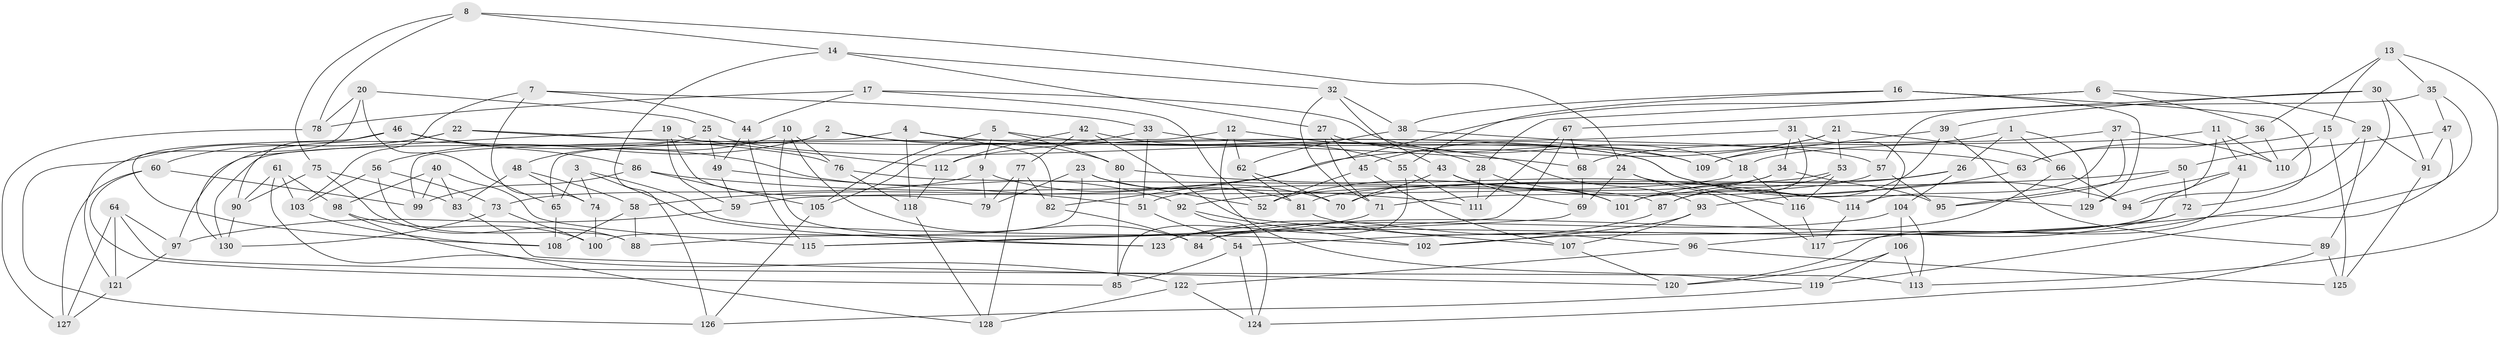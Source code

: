 // coarse degree distribution, {6: 0.5256410256410257, 4: 0.32051282051282054, 5: 0.14102564102564102, 3: 0.01282051282051282}
// Generated by graph-tools (version 1.1) at 2025/24/03/03/25 07:24:26]
// undirected, 130 vertices, 260 edges
graph export_dot {
graph [start="1"]
  node [color=gray90,style=filled];
  1;
  2;
  3;
  4;
  5;
  6;
  7;
  8;
  9;
  10;
  11;
  12;
  13;
  14;
  15;
  16;
  17;
  18;
  19;
  20;
  21;
  22;
  23;
  24;
  25;
  26;
  27;
  28;
  29;
  30;
  31;
  32;
  33;
  34;
  35;
  36;
  37;
  38;
  39;
  40;
  41;
  42;
  43;
  44;
  45;
  46;
  47;
  48;
  49;
  50;
  51;
  52;
  53;
  54;
  55;
  56;
  57;
  58;
  59;
  60;
  61;
  62;
  63;
  64;
  65;
  66;
  67;
  68;
  69;
  70;
  71;
  72;
  73;
  74;
  75;
  76;
  77;
  78;
  79;
  80;
  81;
  82;
  83;
  84;
  85;
  86;
  87;
  88;
  89;
  90;
  91;
  92;
  93;
  94;
  95;
  96;
  97;
  98;
  99;
  100;
  101;
  102;
  103;
  104;
  105;
  106;
  107;
  108;
  109;
  110;
  111;
  112;
  113;
  114;
  115;
  116;
  117;
  118;
  119;
  120;
  121;
  122;
  123;
  124;
  125;
  126;
  127;
  128;
  129;
  130;
  1 -- 109;
  1 -- 26;
  1 -- 129;
  1 -- 66;
  2 -- 129;
  2 -- 80;
  2 -- 56;
  2 -- 130;
  3 -- 74;
  3 -- 65;
  3 -- 123;
  3 -- 102;
  4 -- 118;
  4 -- 82;
  4 -- 99;
  4 -- 63;
  5 -- 80;
  5 -- 9;
  5 -- 93;
  5 -- 105;
  6 -- 29;
  6 -- 36;
  6 -- 28;
  6 -- 82;
  7 -- 33;
  7 -- 103;
  7 -- 74;
  7 -- 44;
  8 -- 75;
  8 -- 14;
  8 -- 24;
  8 -- 78;
  9 -- 70;
  9 -- 79;
  9 -- 73;
  10 -- 48;
  10 -- 123;
  10 -- 84;
  10 -- 76;
  11 -- 18;
  11 -- 41;
  11 -- 110;
  11 -- 94;
  12 -- 28;
  12 -- 119;
  12 -- 65;
  12 -- 62;
  13 -- 113;
  13 -- 35;
  13 -- 15;
  13 -- 36;
  14 -- 27;
  14 -- 126;
  14 -- 32;
  15 -- 63;
  15 -- 125;
  15 -- 110;
  16 -- 129;
  16 -- 38;
  16 -- 55;
  16 -- 72;
  17 -- 18;
  17 -- 52;
  17 -- 78;
  17 -- 44;
  18 -- 116;
  18 -- 59;
  19 -- 130;
  19 -- 79;
  19 -- 59;
  19 -- 112;
  20 -- 121;
  20 -- 65;
  20 -- 25;
  20 -- 78;
  21 -- 53;
  21 -- 45;
  21 -- 66;
  21 -- 58;
  22 -- 60;
  22 -- 126;
  22 -- 68;
  22 -- 76;
  23 -- 81;
  23 -- 100;
  23 -- 52;
  23 -- 79;
  24 -- 116;
  24 -- 117;
  24 -- 69;
  25 -- 97;
  25 -- 94;
  25 -- 49;
  26 -- 70;
  26 -- 101;
  26 -- 104;
  27 -- 45;
  27 -- 71;
  27 -- 109;
  28 -- 111;
  28 -- 101;
  29 -- 89;
  29 -- 94;
  29 -- 91;
  30 -- 91;
  30 -- 117;
  30 -- 67;
  30 -- 39;
  31 -- 112;
  31 -- 34;
  31 -- 114;
  31 -- 101;
  32 -- 71;
  32 -- 38;
  32 -- 43;
  33 -- 109;
  33 -- 105;
  33 -- 51;
  34 -- 52;
  34 -- 51;
  34 -- 95;
  35 -- 47;
  35 -- 54;
  35 -- 57;
  36 -- 110;
  36 -- 63;
  37 -- 110;
  37 -- 114;
  37 -- 68;
  37 -- 95;
  38 -- 62;
  38 -- 57;
  39 -- 87;
  39 -- 89;
  39 -- 109;
  40 -- 99;
  40 -- 115;
  40 -- 83;
  40 -- 98;
  41 -- 120;
  41 -- 84;
  41 -- 129;
  42 -- 112;
  42 -- 107;
  42 -- 55;
  42 -- 77;
  43 -- 101;
  43 -- 70;
  43 -- 69;
  44 -- 49;
  44 -- 115;
  45 -- 52;
  45 -- 107;
  46 -- 86;
  46 -- 92;
  46 -- 90;
  46 -- 108;
  47 -- 119;
  47 -- 50;
  47 -- 91;
  48 -- 74;
  48 -- 58;
  48 -- 83;
  49 -- 59;
  49 -- 51;
  50 -- 92;
  50 -- 95;
  50 -- 72;
  51 -- 54;
  53 -- 116;
  53 -- 81;
  53 -- 87;
  54 -- 85;
  54 -- 124;
  55 -- 85;
  55 -- 111;
  56 -- 73;
  56 -- 88;
  56 -- 103;
  57 -- 95;
  57 -- 71;
  58 -- 88;
  58 -- 108;
  59 -- 97;
  60 -- 85;
  60 -- 127;
  60 -- 99;
  61 -- 98;
  61 -- 90;
  61 -- 122;
  61 -- 103;
  62 -- 70;
  62 -- 81;
  63 -- 93;
  64 -- 127;
  64 -- 113;
  64 -- 97;
  64 -- 121;
  65 -- 108;
  66 -- 102;
  66 -- 94;
  67 -- 68;
  67 -- 115;
  67 -- 111;
  68 -- 69;
  69 -- 115;
  71 -- 88;
  72 -- 84;
  72 -- 96;
  73 -- 100;
  73 -- 130;
  74 -- 100;
  75 -- 90;
  75 -- 83;
  75 -- 88;
  76 -- 118;
  76 -- 87;
  77 -- 79;
  77 -- 82;
  77 -- 128;
  78 -- 127;
  80 -- 114;
  80 -- 85;
  81 -- 96;
  82 -- 84;
  83 -- 120;
  86 -- 105;
  86 -- 111;
  86 -- 99;
  87 -- 123;
  89 -- 124;
  89 -- 125;
  90 -- 130;
  91 -- 125;
  92 -- 124;
  92 -- 102;
  93 -- 102;
  93 -- 107;
  96 -- 122;
  96 -- 125;
  97 -- 121;
  98 -- 100;
  98 -- 128;
  103 -- 108;
  104 -- 113;
  104 -- 106;
  104 -- 123;
  105 -- 126;
  106 -- 119;
  106 -- 113;
  106 -- 120;
  107 -- 120;
  112 -- 118;
  114 -- 117;
  116 -- 117;
  118 -- 128;
  119 -- 126;
  121 -- 127;
  122 -- 124;
  122 -- 128;
}

